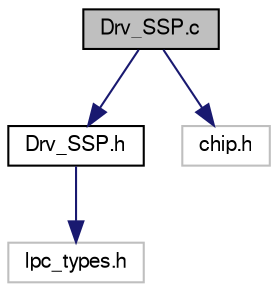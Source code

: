 digraph "Drv_SSP.c"
{
  edge [fontname="FreeSans",fontsize="10",labelfontname="FreeSans",labelfontsize="10"];
  node [fontname="FreeSans",fontsize="10",shape=record];
  Node1 [label="Drv_SSP.c",height=0.2,width=0.4,color="black", fillcolor="grey75", style="filled", fontcolor="black"];
  Node1 -> Node2 [color="midnightblue",fontsize="10",style="solid",fontname="FreeSans"];
  Node2 [label="Drv_SSP.h",height=0.2,width=0.4,color="black", fillcolor="white", style="filled",URL="$Drv__SSP_8h.html"];
  Node2 -> Node3 [color="midnightblue",fontsize="10",style="solid",fontname="FreeSans"];
  Node3 [label="lpc_types.h",height=0.2,width=0.4,color="grey75", fillcolor="white", style="filled"];
  Node1 -> Node4 [color="midnightblue",fontsize="10",style="solid",fontname="FreeSans"];
  Node4 [label="chip.h",height=0.2,width=0.4,color="grey75", fillcolor="white", style="filled"];
}
